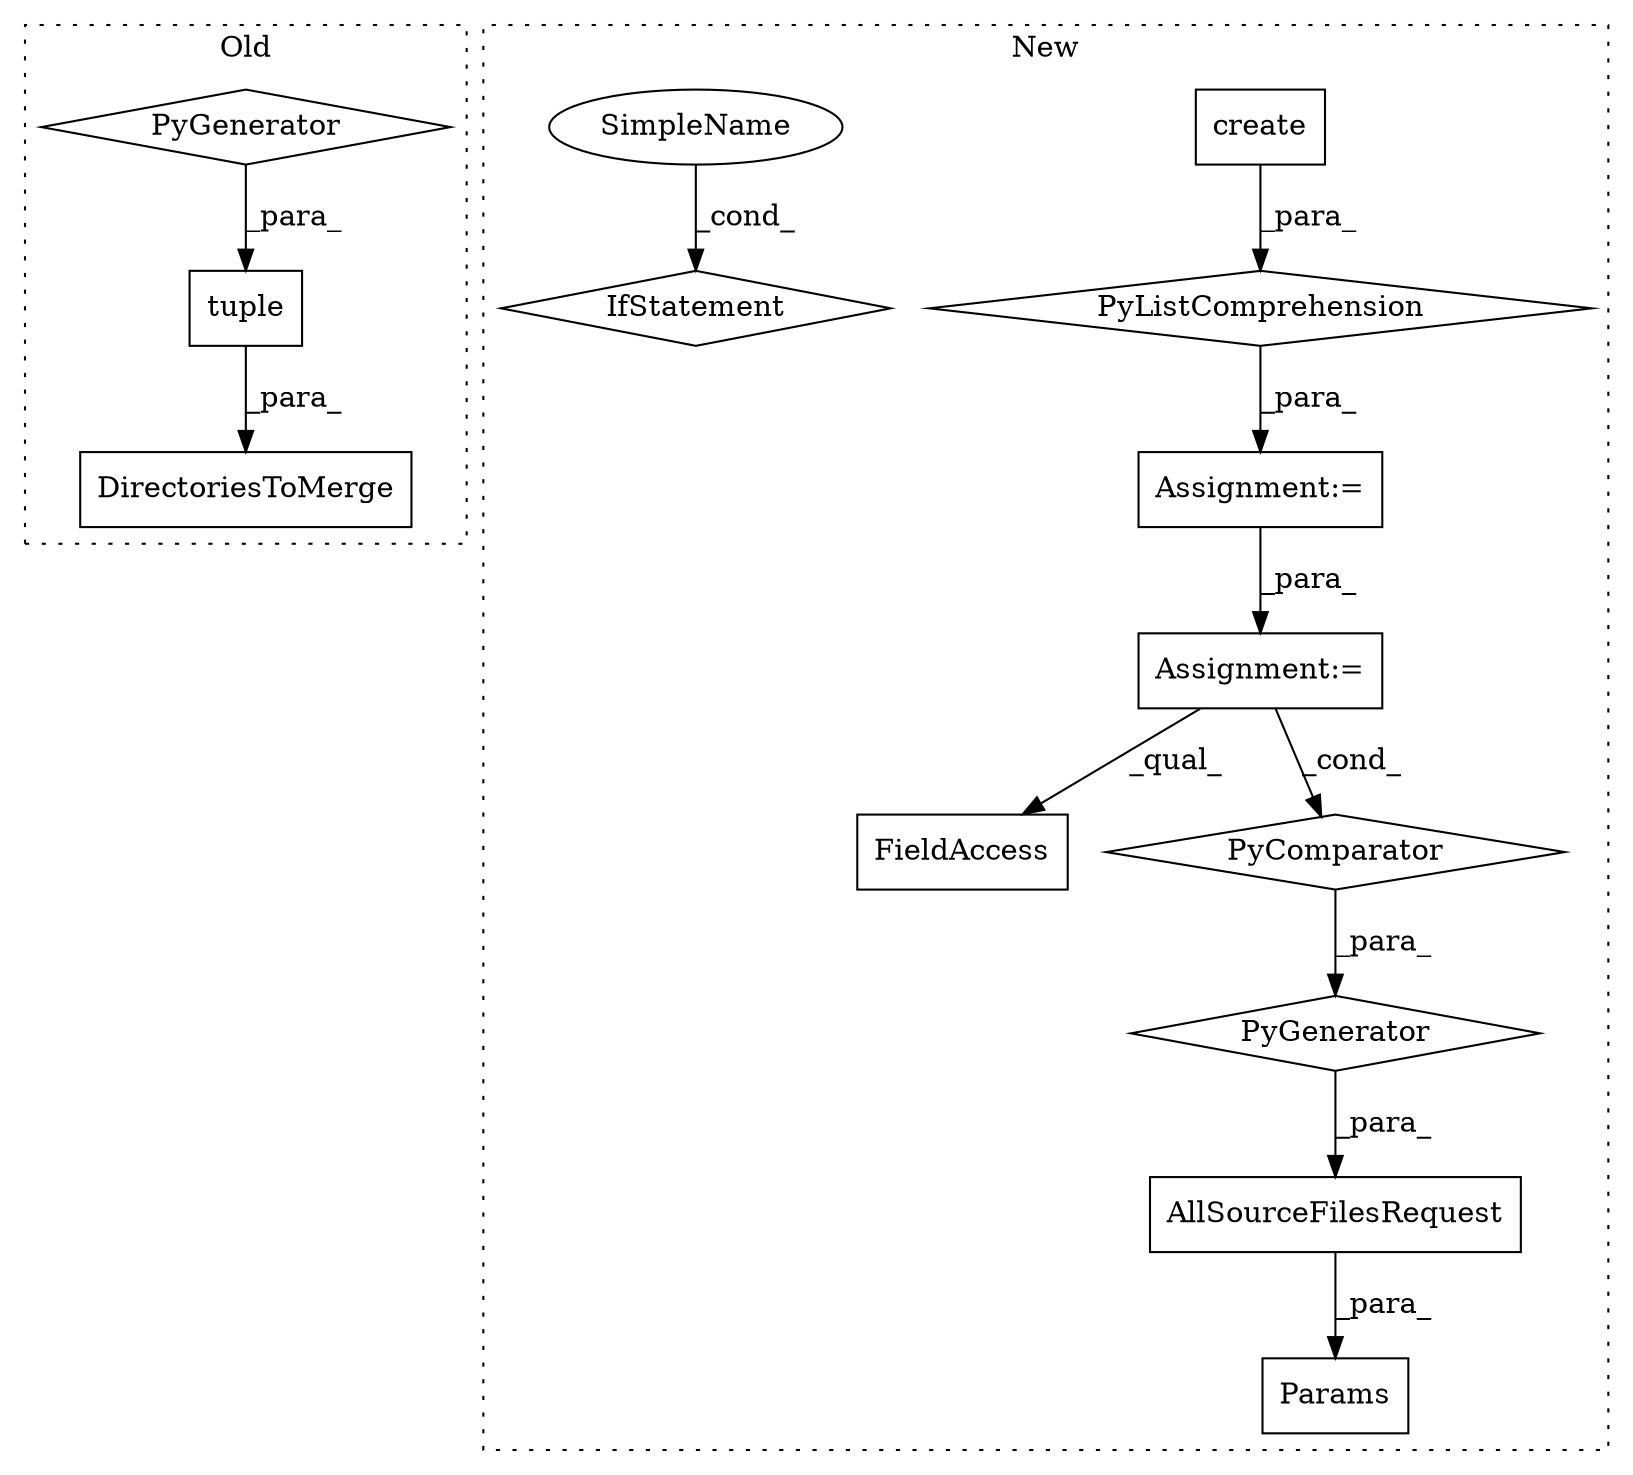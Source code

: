 digraph G {
subgraph cluster0 {
1 [label="PyGenerator" a="107" s="2712" l="140" shape="diamond"];
5 [label="DirectoriesToMerge" a="32" s="2678,2849" l="19,1" shape="box"];
10 [label="tuple" a="32" s="2697,2852" l="15,-3" shape="box"];
label = "Old";
style="dotted";
}
subgraph cluster1 {
2 [label="create" a="32" s="2614,2624" l="7,1" shape="box"];
3 [label="FieldAccess" a="22" s="2924" l="14" shape="box"];
4 [label="Assignment:=" a="7" s="2583" l="12" shape="box"];
6 [label="AllSourceFilesRequest" a="32" s="2893,3030" l="31,-3" shape="box"];
7 [label="Params" a="32" s="2886,3048" l="7,1" shape="box"];
8 [label="PyGenerator" a="107" s="2924" l="106" shape="diamond"];
9 [label="PyListComprehension" a="109" s="2595" l="121" shape="diamond"];
11 [label="PyComparator" a="113" s="2996" l="28" shape="diamond"];
12 [label="IfStatement" a="25" s="2996" l="28" shape="diamond"];
13 [label="Assignment:=" a="7" s="2996" l="28" shape="box"];
14 [label="SimpleName" a="42" s="3019" l="5" shape="ellipse"];
label = "New";
style="dotted";
}
1 -> 10 [label="_para_"];
2 -> 9 [label="_para_"];
4 -> 13 [label="_para_"];
6 -> 7 [label="_para_"];
8 -> 6 [label="_para_"];
9 -> 4 [label="_para_"];
10 -> 5 [label="_para_"];
11 -> 8 [label="_para_"];
13 -> 11 [label="_cond_"];
13 -> 3 [label="_qual_"];
14 -> 12 [label="_cond_"];
}